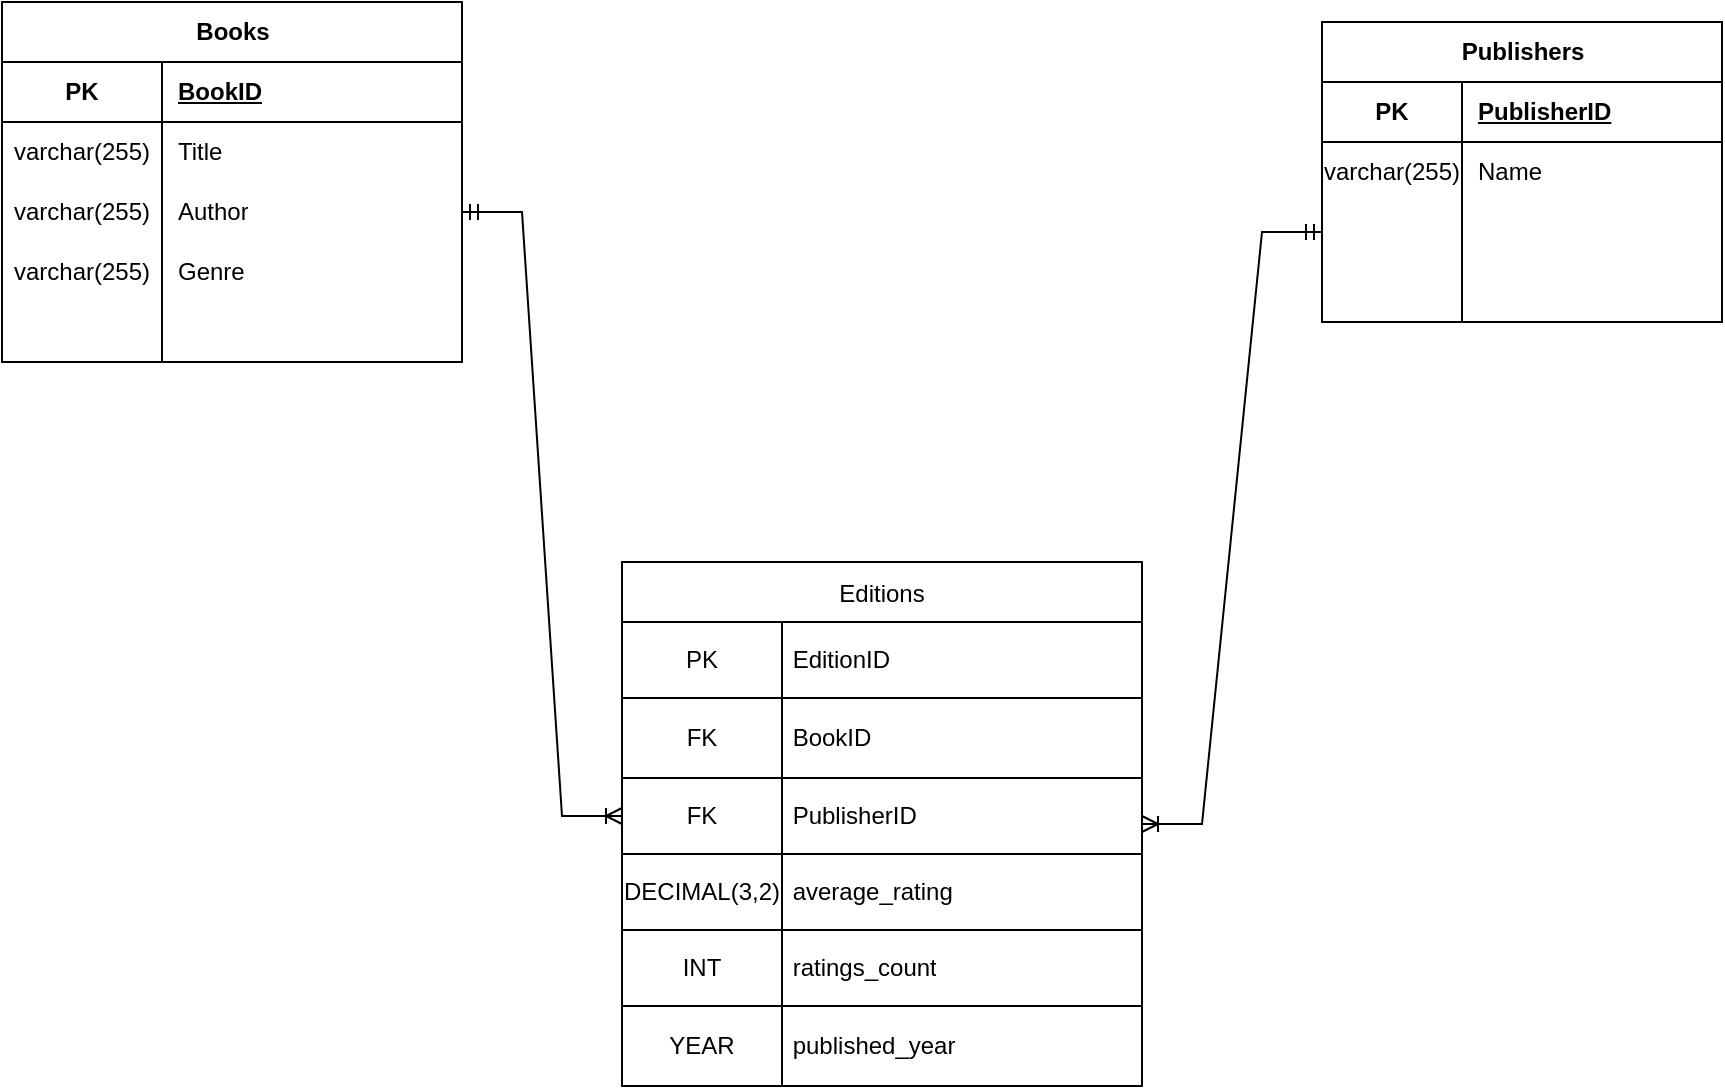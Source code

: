 <mxfile>
    <diagram name="Page-1" id="kvKHOzHff_WfqcDuQBIu">
        <mxGraphModel dx="1062" dy="589" grid="1" gridSize="10" guides="1" tooltips="1" connect="1" arrows="1" fold="1" page="1" pageScale="1" pageWidth="850" pageHeight="1100" math="0" shadow="0">
            <root>
                <mxCell id="0"/>
                <mxCell id="1" parent="0"/>
                <mxCell id="9VQCFUlWGqOYBKX5Dbjd-1" value="Books" style="shape=table;startSize=30;container=1;collapsible=1;childLayout=tableLayout;fixedRows=1;rowLines=0;fontStyle=1;align=center;resizeLast=1;html=1;" parent="1" vertex="1">
                    <mxGeometry x="10" y="70" width="230" height="180" as="geometry"/>
                </mxCell>
                <mxCell id="9VQCFUlWGqOYBKX5Dbjd-2" value="" style="shape=tableRow;horizontal=0;startSize=0;swimlaneHead=0;swimlaneBody=0;fillColor=none;collapsible=0;dropTarget=0;points=[[0,0.5],[1,0.5]];portConstraint=eastwest;top=0;left=0;right=0;bottom=1;" parent="9VQCFUlWGqOYBKX5Dbjd-1" vertex="1">
                    <mxGeometry y="30" width="230" height="30" as="geometry"/>
                </mxCell>
                <mxCell id="9VQCFUlWGqOYBKX5Dbjd-3" value="PK" style="shape=partialRectangle;connectable=0;fillColor=none;top=0;left=0;bottom=0;right=0;fontStyle=1;overflow=hidden;whiteSpace=wrap;html=1;" parent="9VQCFUlWGqOYBKX5Dbjd-2" vertex="1">
                    <mxGeometry width="80" height="30" as="geometry">
                        <mxRectangle width="80" height="30" as="alternateBounds"/>
                    </mxGeometry>
                </mxCell>
                <mxCell id="9VQCFUlWGqOYBKX5Dbjd-4" value="BookID" style="shape=partialRectangle;connectable=0;fillColor=none;top=0;left=0;bottom=0;right=0;align=left;spacingLeft=6;fontStyle=5;overflow=hidden;whiteSpace=wrap;html=1;" parent="9VQCFUlWGqOYBKX5Dbjd-2" vertex="1">
                    <mxGeometry x="80" width="150" height="30" as="geometry">
                        <mxRectangle width="150" height="30" as="alternateBounds"/>
                    </mxGeometry>
                </mxCell>
                <mxCell id="9VQCFUlWGqOYBKX5Dbjd-5" value="" style="shape=tableRow;horizontal=0;startSize=0;swimlaneHead=0;swimlaneBody=0;fillColor=none;collapsible=0;dropTarget=0;points=[[0,0.5],[1,0.5]];portConstraint=eastwest;top=0;left=0;right=0;bottom=0;" parent="9VQCFUlWGqOYBKX5Dbjd-1" vertex="1">
                    <mxGeometry y="60" width="230" height="30" as="geometry"/>
                </mxCell>
                <mxCell id="9VQCFUlWGqOYBKX5Dbjd-6" value="varchar(255)" style="shape=partialRectangle;connectable=0;fillColor=none;top=0;left=0;bottom=0;right=0;editable=1;overflow=hidden;whiteSpace=wrap;html=1;" parent="9VQCFUlWGqOYBKX5Dbjd-5" vertex="1">
                    <mxGeometry width="80" height="30" as="geometry">
                        <mxRectangle width="80" height="30" as="alternateBounds"/>
                    </mxGeometry>
                </mxCell>
                <mxCell id="9VQCFUlWGqOYBKX5Dbjd-7" value="Title" style="shape=partialRectangle;connectable=0;fillColor=none;top=0;left=0;bottom=0;right=0;align=left;spacingLeft=6;overflow=hidden;whiteSpace=wrap;html=1;" parent="9VQCFUlWGqOYBKX5Dbjd-5" vertex="1">
                    <mxGeometry x="80" width="150" height="30" as="geometry">
                        <mxRectangle width="150" height="30" as="alternateBounds"/>
                    </mxGeometry>
                </mxCell>
                <mxCell id="9VQCFUlWGqOYBKX5Dbjd-8" value="" style="shape=tableRow;horizontal=0;startSize=0;swimlaneHead=0;swimlaneBody=0;fillColor=none;collapsible=0;dropTarget=0;points=[[0,0.5],[1,0.5]];portConstraint=eastwest;top=0;left=0;right=0;bottom=0;" parent="9VQCFUlWGqOYBKX5Dbjd-1" vertex="1">
                    <mxGeometry y="90" width="230" height="30" as="geometry"/>
                </mxCell>
                <mxCell id="9VQCFUlWGqOYBKX5Dbjd-9" value="varchar(255)" style="shape=partialRectangle;connectable=0;fillColor=none;top=0;left=0;bottom=0;right=0;editable=1;overflow=hidden;whiteSpace=wrap;html=1;" parent="9VQCFUlWGqOYBKX5Dbjd-8" vertex="1">
                    <mxGeometry width="80" height="30" as="geometry">
                        <mxRectangle width="80" height="30" as="alternateBounds"/>
                    </mxGeometry>
                </mxCell>
                <mxCell id="9VQCFUlWGqOYBKX5Dbjd-10" value="Author" style="shape=partialRectangle;connectable=0;fillColor=none;top=0;left=0;bottom=0;right=0;align=left;spacingLeft=6;overflow=hidden;whiteSpace=wrap;html=1;" parent="9VQCFUlWGqOYBKX5Dbjd-8" vertex="1">
                    <mxGeometry x="80" width="150" height="30" as="geometry">
                        <mxRectangle width="150" height="30" as="alternateBounds"/>
                    </mxGeometry>
                </mxCell>
                <mxCell id="9VQCFUlWGqOYBKX5Dbjd-11" value="" style="shape=tableRow;horizontal=0;startSize=0;swimlaneHead=0;swimlaneBody=0;fillColor=none;collapsible=0;dropTarget=0;points=[[0,0.5],[1,0.5]];portConstraint=eastwest;top=0;left=0;right=0;bottom=0;" parent="9VQCFUlWGqOYBKX5Dbjd-1" vertex="1">
                    <mxGeometry y="120" width="230" height="30" as="geometry"/>
                </mxCell>
                <mxCell id="9VQCFUlWGqOYBKX5Dbjd-12" value="varchar(255)" style="shape=partialRectangle;connectable=0;fillColor=none;top=0;left=0;bottom=0;right=0;editable=1;overflow=hidden;whiteSpace=wrap;html=1;" parent="9VQCFUlWGqOYBKX5Dbjd-11" vertex="1">
                    <mxGeometry width="80" height="30" as="geometry">
                        <mxRectangle width="80" height="30" as="alternateBounds"/>
                    </mxGeometry>
                </mxCell>
                <mxCell id="9VQCFUlWGqOYBKX5Dbjd-13" value="Genre" style="shape=partialRectangle;connectable=0;fillColor=none;top=0;left=0;bottom=0;right=0;align=left;spacingLeft=6;overflow=hidden;whiteSpace=wrap;html=1;" parent="9VQCFUlWGqOYBKX5Dbjd-11" vertex="1">
                    <mxGeometry x="80" width="150" height="30" as="geometry">
                        <mxRectangle width="150" height="30" as="alternateBounds"/>
                    </mxGeometry>
                </mxCell>
                <mxCell id="9VQCFUlWGqOYBKX5Dbjd-31" style="shape=tableRow;horizontal=0;startSize=0;swimlaneHead=0;swimlaneBody=0;fillColor=none;collapsible=0;dropTarget=0;points=[[0,0.5],[1,0.5]];portConstraint=eastwest;top=0;left=0;right=0;bottom=0;" parent="9VQCFUlWGqOYBKX5Dbjd-1" vertex="1">
                    <mxGeometry y="150" width="230" height="30" as="geometry"/>
                </mxCell>
                <mxCell id="9VQCFUlWGqOYBKX5Dbjd-32" style="shape=partialRectangle;connectable=0;fillColor=none;top=0;left=0;bottom=0;right=0;editable=1;overflow=hidden;whiteSpace=wrap;html=1;" parent="9VQCFUlWGqOYBKX5Dbjd-31" vertex="1">
                    <mxGeometry width="80" height="30" as="geometry">
                        <mxRectangle width="80" height="30" as="alternateBounds"/>
                    </mxGeometry>
                </mxCell>
                <mxCell id="9VQCFUlWGqOYBKX5Dbjd-33" value="" style="shape=partialRectangle;connectable=0;fillColor=none;top=0;left=0;bottom=0;right=0;align=left;spacingLeft=6;overflow=hidden;whiteSpace=wrap;html=1;" parent="9VQCFUlWGqOYBKX5Dbjd-31" vertex="1">
                    <mxGeometry x="80" width="150" height="30" as="geometry">
                        <mxRectangle width="150" height="30" as="alternateBounds"/>
                    </mxGeometry>
                </mxCell>
                <mxCell id="9VQCFUlWGqOYBKX5Dbjd-60" value="Publishers" style="shape=table;startSize=30;container=1;collapsible=1;childLayout=tableLayout;fixedRows=1;rowLines=0;fontStyle=1;align=center;resizeLast=1;html=1;" parent="1" vertex="1">
                    <mxGeometry x="670" y="80" width="200" height="150" as="geometry"/>
                </mxCell>
                <mxCell id="9VQCFUlWGqOYBKX5Dbjd-61" value="" style="shape=tableRow;horizontal=0;startSize=0;swimlaneHead=0;swimlaneBody=0;fillColor=none;collapsible=0;dropTarget=0;points=[[0,0.5],[1,0.5]];portConstraint=eastwest;top=0;left=0;right=0;bottom=1;" parent="9VQCFUlWGqOYBKX5Dbjd-60" vertex="1">
                    <mxGeometry y="30" width="200" height="30" as="geometry"/>
                </mxCell>
                <mxCell id="9VQCFUlWGqOYBKX5Dbjd-62" value="PK" style="shape=partialRectangle;connectable=0;fillColor=none;top=0;left=0;bottom=0;right=0;fontStyle=1;overflow=hidden;whiteSpace=wrap;html=1;" parent="9VQCFUlWGqOYBKX5Dbjd-61" vertex="1">
                    <mxGeometry width="70" height="30" as="geometry">
                        <mxRectangle width="70" height="30" as="alternateBounds"/>
                    </mxGeometry>
                </mxCell>
                <mxCell id="9VQCFUlWGqOYBKX5Dbjd-63" value="PublisherID" style="shape=partialRectangle;connectable=0;fillColor=none;top=0;left=0;bottom=0;right=0;align=left;spacingLeft=6;fontStyle=5;overflow=hidden;whiteSpace=wrap;html=1;" parent="9VQCFUlWGqOYBKX5Dbjd-61" vertex="1">
                    <mxGeometry x="70" width="130" height="30" as="geometry">
                        <mxRectangle width="130" height="30" as="alternateBounds"/>
                    </mxGeometry>
                </mxCell>
                <mxCell id="9VQCFUlWGqOYBKX5Dbjd-64" value="" style="shape=tableRow;horizontal=0;startSize=0;swimlaneHead=0;swimlaneBody=0;fillColor=none;collapsible=0;dropTarget=0;points=[[0,0.5],[1,0.5]];portConstraint=eastwest;top=0;left=0;right=0;bottom=0;" parent="9VQCFUlWGqOYBKX5Dbjd-60" vertex="1">
                    <mxGeometry y="60" width="200" height="30" as="geometry"/>
                </mxCell>
                <mxCell id="9VQCFUlWGqOYBKX5Dbjd-65" value="varchar(255)" style="shape=partialRectangle;connectable=0;fillColor=none;top=0;left=0;bottom=0;right=0;editable=1;overflow=hidden;whiteSpace=wrap;html=1;" parent="9VQCFUlWGqOYBKX5Dbjd-64" vertex="1">
                    <mxGeometry width="70" height="30" as="geometry">
                        <mxRectangle width="70" height="30" as="alternateBounds"/>
                    </mxGeometry>
                </mxCell>
                <mxCell id="9VQCFUlWGqOYBKX5Dbjd-66" value="Name" style="shape=partialRectangle;connectable=0;fillColor=none;top=0;left=0;bottom=0;right=0;align=left;spacingLeft=6;overflow=hidden;whiteSpace=wrap;html=1;" parent="9VQCFUlWGqOYBKX5Dbjd-64" vertex="1">
                    <mxGeometry x="70" width="130" height="30" as="geometry">
                        <mxRectangle width="130" height="30" as="alternateBounds"/>
                    </mxGeometry>
                </mxCell>
                <mxCell id="9VQCFUlWGqOYBKX5Dbjd-67" value="" style="shape=tableRow;horizontal=0;startSize=0;swimlaneHead=0;swimlaneBody=0;fillColor=none;collapsible=0;dropTarget=0;points=[[0,0.5],[1,0.5]];portConstraint=eastwest;top=0;left=0;right=0;bottom=0;" parent="9VQCFUlWGqOYBKX5Dbjd-60" vertex="1">
                    <mxGeometry y="90" width="200" height="30" as="geometry"/>
                </mxCell>
                <mxCell id="9VQCFUlWGqOYBKX5Dbjd-68" value="" style="shape=partialRectangle;connectable=0;fillColor=none;top=0;left=0;bottom=0;right=0;editable=1;overflow=hidden;whiteSpace=wrap;html=1;" parent="9VQCFUlWGqOYBKX5Dbjd-67" vertex="1">
                    <mxGeometry width="70" height="30" as="geometry">
                        <mxRectangle width="70" height="30" as="alternateBounds"/>
                    </mxGeometry>
                </mxCell>
                <mxCell id="9VQCFUlWGqOYBKX5Dbjd-69" value="" style="shape=partialRectangle;connectable=0;fillColor=none;top=0;left=0;bottom=0;right=0;align=left;spacingLeft=6;overflow=hidden;whiteSpace=wrap;html=1;" parent="9VQCFUlWGqOYBKX5Dbjd-67" vertex="1">
                    <mxGeometry x="70" width="130" height="30" as="geometry">
                        <mxRectangle width="130" height="30" as="alternateBounds"/>
                    </mxGeometry>
                </mxCell>
                <mxCell id="9VQCFUlWGqOYBKX5Dbjd-70" value="" style="shape=tableRow;horizontal=0;startSize=0;swimlaneHead=0;swimlaneBody=0;fillColor=none;collapsible=0;dropTarget=0;points=[[0,0.5],[1,0.5]];portConstraint=eastwest;top=0;left=0;right=0;bottom=0;" parent="9VQCFUlWGqOYBKX5Dbjd-60" vertex="1">
                    <mxGeometry y="120" width="200" height="30" as="geometry"/>
                </mxCell>
                <mxCell id="9VQCFUlWGqOYBKX5Dbjd-71" value="" style="shape=partialRectangle;connectable=0;fillColor=none;top=0;left=0;bottom=0;right=0;editable=1;overflow=hidden;whiteSpace=wrap;html=1;" parent="9VQCFUlWGqOYBKX5Dbjd-70" vertex="1">
                    <mxGeometry width="70" height="30" as="geometry">
                        <mxRectangle width="70" height="30" as="alternateBounds"/>
                    </mxGeometry>
                </mxCell>
                <mxCell id="9VQCFUlWGqOYBKX5Dbjd-72" value="" style="shape=partialRectangle;connectable=0;fillColor=none;top=0;left=0;bottom=0;right=0;align=left;spacingLeft=6;overflow=hidden;whiteSpace=wrap;html=1;" parent="9VQCFUlWGqOYBKX5Dbjd-70" vertex="1">
                    <mxGeometry x="70" width="130" height="30" as="geometry">
                        <mxRectangle width="130" height="30" as="alternateBounds"/>
                    </mxGeometry>
                </mxCell>
                <mxCell id="jY0VuxcyaACjDUc0Nih2-8" value="Editions" style="shape=table;startSize=30;container=1;collapsible=0;childLayout=tableLayout;" parent="1" vertex="1">
                    <mxGeometry x="320" y="350" width="260" height="262" as="geometry"/>
                </mxCell>
                <mxCell id="jY0VuxcyaACjDUc0Nih2-9" value="" style="shape=tableRow;horizontal=0;startSize=0;swimlaneHead=0;swimlaneBody=0;strokeColor=inherit;top=0;left=0;bottom=0;right=0;collapsible=0;dropTarget=0;fillColor=none;points=[[0,0.5],[1,0.5]];portConstraint=eastwest;" parent="jY0VuxcyaACjDUc0Nih2-8" vertex="1">
                    <mxGeometry y="30" width="260" height="38" as="geometry"/>
                </mxCell>
                <mxCell id="jY0VuxcyaACjDUc0Nih2-10" value="PK" style="shape=partialRectangle;html=1;whiteSpace=wrap;connectable=0;strokeColor=inherit;overflow=hidden;fillColor=none;top=0;left=0;bottom=0;right=0;pointerEvents=1;" parent="jY0VuxcyaACjDUc0Nih2-9" vertex="1">
                    <mxGeometry width="80" height="38" as="geometry">
                        <mxRectangle width="80" height="38" as="alternateBounds"/>
                    </mxGeometry>
                </mxCell>
                <mxCell id="jY0VuxcyaACjDUc0Nih2-11" value="&amp;nbsp;EditionID" style="shape=partialRectangle;html=1;whiteSpace=wrap;connectable=0;strokeColor=inherit;overflow=hidden;fillColor=none;top=0;left=0;bottom=0;right=0;pointerEvents=1;align=left;" parent="jY0VuxcyaACjDUc0Nih2-9" vertex="1">
                    <mxGeometry x="80" width="180" height="38" as="geometry">
                        <mxRectangle width="180" height="38" as="alternateBounds"/>
                    </mxGeometry>
                </mxCell>
                <mxCell id="jY0VuxcyaACjDUc0Nih2-12" value="" style="shape=tableRow;horizontal=0;startSize=0;swimlaneHead=0;swimlaneBody=0;strokeColor=inherit;top=0;left=0;bottom=0;right=0;collapsible=0;dropTarget=0;fillColor=none;points=[[0,0.5],[1,0.5]];portConstraint=eastwest;" parent="jY0VuxcyaACjDUc0Nih2-8" vertex="1">
                    <mxGeometry y="68" width="260" height="40" as="geometry"/>
                </mxCell>
                <mxCell id="jY0VuxcyaACjDUc0Nih2-13" value="FK" style="shape=partialRectangle;html=1;whiteSpace=wrap;connectable=0;strokeColor=inherit;overflow=hidden;fillColor=none;top=0;left=0;bottom=0;right=0;pointerEvents=1;" parent="jY0VuxcyaACjDUc0Nih2-12" vertex="1">
                    <mxGeometry width="80" height="40" as="geometry">
                        <mxRectangle width="80" height="40" as="alternateBounds"/>
                    </mxGeometry>
                </mxCell>
                <mxCell id="jY0VuxcyaACjDUc0Nih2-14" value="&amp;nbsp;BookID" style="shape=partialRectangle;html=1;whiteSpace=wrap;connectable=0;strokeColor=inherit;overflow=hidden;fillColor=none;top=0;left=0;bottom=0;right=0;pointerEvents=1;align=left;" parent="jY0VuxcyaACjDUc0Nih2-12" vertex="1">
                    <mxGeometry x="80" width="180" height="40" as="geometry">
                        <mxRectangle width="180" height="40" as="alternateBounds"/>
                    </mxGeometry>
                </mxCell>
                <mxCell id="jY0VuxcyaACjDUc0Nih2-15" value="" style="shape=tableRow;horizontal=0;startSize=0;swimlaneHead=0;swimlaneBody=0;strokeColor=inherit;top=0;left=0;bottom=0;right=0;collapsible=0;dropTarget=0;fillColor=none;points=[[0,0.5],[1,0.5]];portConstraint=eastwest;" parent="jY0VuxcyaACjDUc0Nih2-8" vertex="1">
                    <mxGeometry y="108" width="260" height="38" as="geometry"/>
                </mxCell>
                <mxCell id="jY0VuxcyaACjDUc0Nih2-16" value="FK" style="shape=partialRectangle;html=1;whiteSpace=wrap;connectable=0;strokeColor=inherit;overflow=hidden;fillColor=none;top=0;left=0;bottom=0;right=0;pointerEvents=1;" parent="jY0VuxcyaACjDUc0Nih2-15" vertex="1">
                    <mxGeometry width="80" height="38" as="geometry">
                        <mxRectangle width="80" height="38" as="alternateBounds"/>
                    </mxGeometry>
                </mxCell>
                <mxCell id="jY0VuxcyaACjDUc0Nih2-17" value="&amp;nbsp;PublisherID" style="shape=partialRectangle;html=1;whiteSpace=wrap;connectable=0;strokeColor=inherit;overflow=hidden;fillColor=none;top=0;left=0;bottom=0;right=0;pointerEvents=1;align=left;" parent="jY0VuxcyaACjDUc0Nih2-15" vertex="1">
                    <mxGeometry x="80" width="180" height="38" as="geometry">
                        <mxRectangle width="180" height="38" as="alternateBounds"/>
                    </mxGeometry>
                </mxCell>
                <mxCell id="jY0VuxcyaACjDUc0Nih2-18" value="" style="shape=tableRow;horizontal=0;startSize=0;swimlaneHead=0;swimlaneBody=0;strokeColor=inherit;top=0;left=0;bottom=0;right=0;collapsible=0;dropTarget=0;fillColor=none;points=[[0,0.5],[1,0.5]];portConstraint=eastwest;" parent="jY0VuxcyaACjDUc0Nih2-8" vertex="1">
                    <mxGeometry y="146" width="260" height="38" as="geometry"/>
                </mxCell>
                <mxCell id="jY0VuxcyaACjDUc0Nih2-19" value="DECIMAL(3,2)" style="shape=partialRectangle;html=1;whiteSpace=wrap;connectable=0;strokeColor=inherit;overflow=hidden;fillColor=none;top=0;left=0;bottom=0;right=0;pointerEvents=1;" parent="jY0VuxcyaACjDUc0Nih2-18" vertex="1">
                    <mxGeometry width="80" height="38" as="geometry">
                        <mxRectangle width="80" height="38" as="alternateBounds"/>
                    </mxGeometry>
                </mxCell>
                <mxCell id="jY0VuxcyaACjDUc0Nih2-20" value="&amp;nbsp;average_rating" style="shape=partialRectangle;html=1;whiteSpace=wrap;connectable=0;strokeColor=inherit;overflow=hidden;fillColor=none;top=0;left=0;bottom=0;right=0;pointerEvents=1;align=left;" parent="jY0VuxcyaACjDUc0Nih2-18" vertex="1">
                    <mxGeometry x="80" width="180" height="38" as="geometry">
                        <mxRectangle width="180" height="38" as="alternateBounds"/>
                    </mxGeometry>
                </mxCell>
                <mxCell id="jY0VuxcyaACjDUc0Nih2-21" value="" style="shape=tableRow;horizontal=0;startSize=0;swimlaneHead=0;swimlaneBody=0;strokeColor=inherit;top=0;left=0;bottom=0;right=0;collapsible=0;dropTarget=0;fillColor=none;points=[[0,0.5],[1,0.5]];portConstraint=eastwest;" parent="jY0VuxcyaACjDUc0Nih2-8" vertex="1">
                    <mxGeometry y="184" width="260" height="38" as="geometry"/>
                </mxCell>
                <mxCell id="jY0VuxcyaACjDUc0Nih2-22" value="INT" style="shape=partialRectangle;html=1;whiteSpace=wrap;connectable=0;strokeColor=inherit;overflow=hidden;fillColor=none;top=0;left=0;bottom=0;right=0;pointerEvents=1;" parent="jY0VuxcyaACjDUc0Nih2-21" vertex="1">
                    <mxGeometry width="80" height="38" as="geometry">
                        <mxRectangle width="80" height="38" as="alternateBounds"/>
                    </mxGeometry>
                </mxCell>
                <mxCell id="jY0VuxcyaACjDUc0Nih2-23" value="&amp;nbsp;ratings_count" style="shape=partialRectangle;html=1;whiteSpace=wrap;connectable=0;strokeColor=inherit;overflow=hidden;fillColor=none;top=0;left=0;bottom=0;right=0;pointerEvents=1;align=left;" parent="jY0VuxcyaACjDUc0Nih2-21" vertex="1">
                    <mxGeometry x="80" width="180" height="38" as="geometry">
                        <mxRectangle width="180" height="38" as="alternateBounds"/>
                    </mxGeometry>
                </mxCell>
                <mxCell id="jY0VuxcyaACjDUc0Nih2-24" value="" style="shape=tableRow;horizontal=0;startSize=0;swimlaneHead=0;swimlaneBody=0;strokeColor=inherit;top=0;left=0;bottom=0;right=0;collapsible=0;dropTarget=0;fillColor=none;points=[[0,0.5],[1,0.5]];portConstraint=eastwest;" parent="jY0VuxcyaACjDUc0Nih2-8" vertex="1">
                    <mxGeometry y="222" width="260" height="40" as="geometry"/>
                </mxCell>
                <mxCell id="jY0VuxcyaACjDUc0Nih2-25" value="YEAR" style="shape=partialRectangle;html=1;whiteSpace=wrap;connectable=0;strokeColor=inherit;overflow=hidden;fillColor=none;top=0;left=0;bottom=0;right=0;pointerEvents=1;" parent="jY0VuxcyaACjDUc0Nih2-24" vertex="1">
                    <mxGeometry width="80" height="40" as="geometry">
                        <mxRectangle width="80" height="40" as="alternateBounds"/>
                    </mxGeometry>
                </mxCell>
                <mxCell id="jY0VuxcyaACjDUc0Nih2-26" value="&amp;nbsp;published_year" style="shape=partialRectangle;html=1;whiteSpace=wrap;connectable=0;strokeColor=inherit;overflow=hidden;fillColor=none;top=0;left=0;bottom=0;right=0;pointerEvents=1;align=left;" parent="jY0VuxcyaACjDUc0Nih2-24" vertex="1">
                    <mxGeometry x="80" width="180" height="40" as="geometry">
                        <mxRectangle width="180" height="40" as="alternateBounds"/>
                    </mxGeometry>
                </mxCell>
                <mxCell id="jY0VuxcyaACjDUc0Nih2-30" value="" style="edgeStyle=entityRelationEdgeStyle;fontSize=12;html=1;endArrow=ERoneToMany;startArrow=ERmandOne;rounded=0;exitX=1;exitY=0.5;exitDx=0;exitDy=0;entryX=0;entryY=0.5;entryDx=0;entryDy=0;" parent="1" source="9VQCFUlWGqOYBKX5Dbjd-8" target="jY0VuxcyaACjDUc0Nih2-15" edge="1">
                    <mxGeometry width="100" height="100" relative="1" as="geometry">
                        <mxPoint x="130" y="300" as="sourcePoint"/>
                        <mxPoint x="470" y="270" as="targetPoint"/>
                        <Array as="points">
                            <mxPoint x="460" y="310"/>
                        </Array>
                    </mxGeometry>
                </mxCell>
                <mxCell id="jY0VuxcyaACjDUc0Nih2-31" value="" style="edgeStyle=entityRelationEdgeStyle;fontSize=12;html=1;endArrow=ERoneToMany;startArrow=ERmandOne;rounded=0;exitX=0;exitY=0.5;exitDx=0;exitDy=0;" parent="1" source="9VQCFUlWGqOYBKX5Dbjd-67" target="jY0VuxcyaACjDUc0Nih2-8" edge="1">
                    <mxGeometry width="100" height="100" relative="1" as="geometry">
                        <mxPoint x="746.9" y="200" as="sourcePoint"/>
                        <mxPoint x="580.0" y="506.986" as="targetPoint"/>
                    </mxGeometry>
                </mxCell>
            </root>
        </mxGraphModel>
    </diagram>
</mxfile>